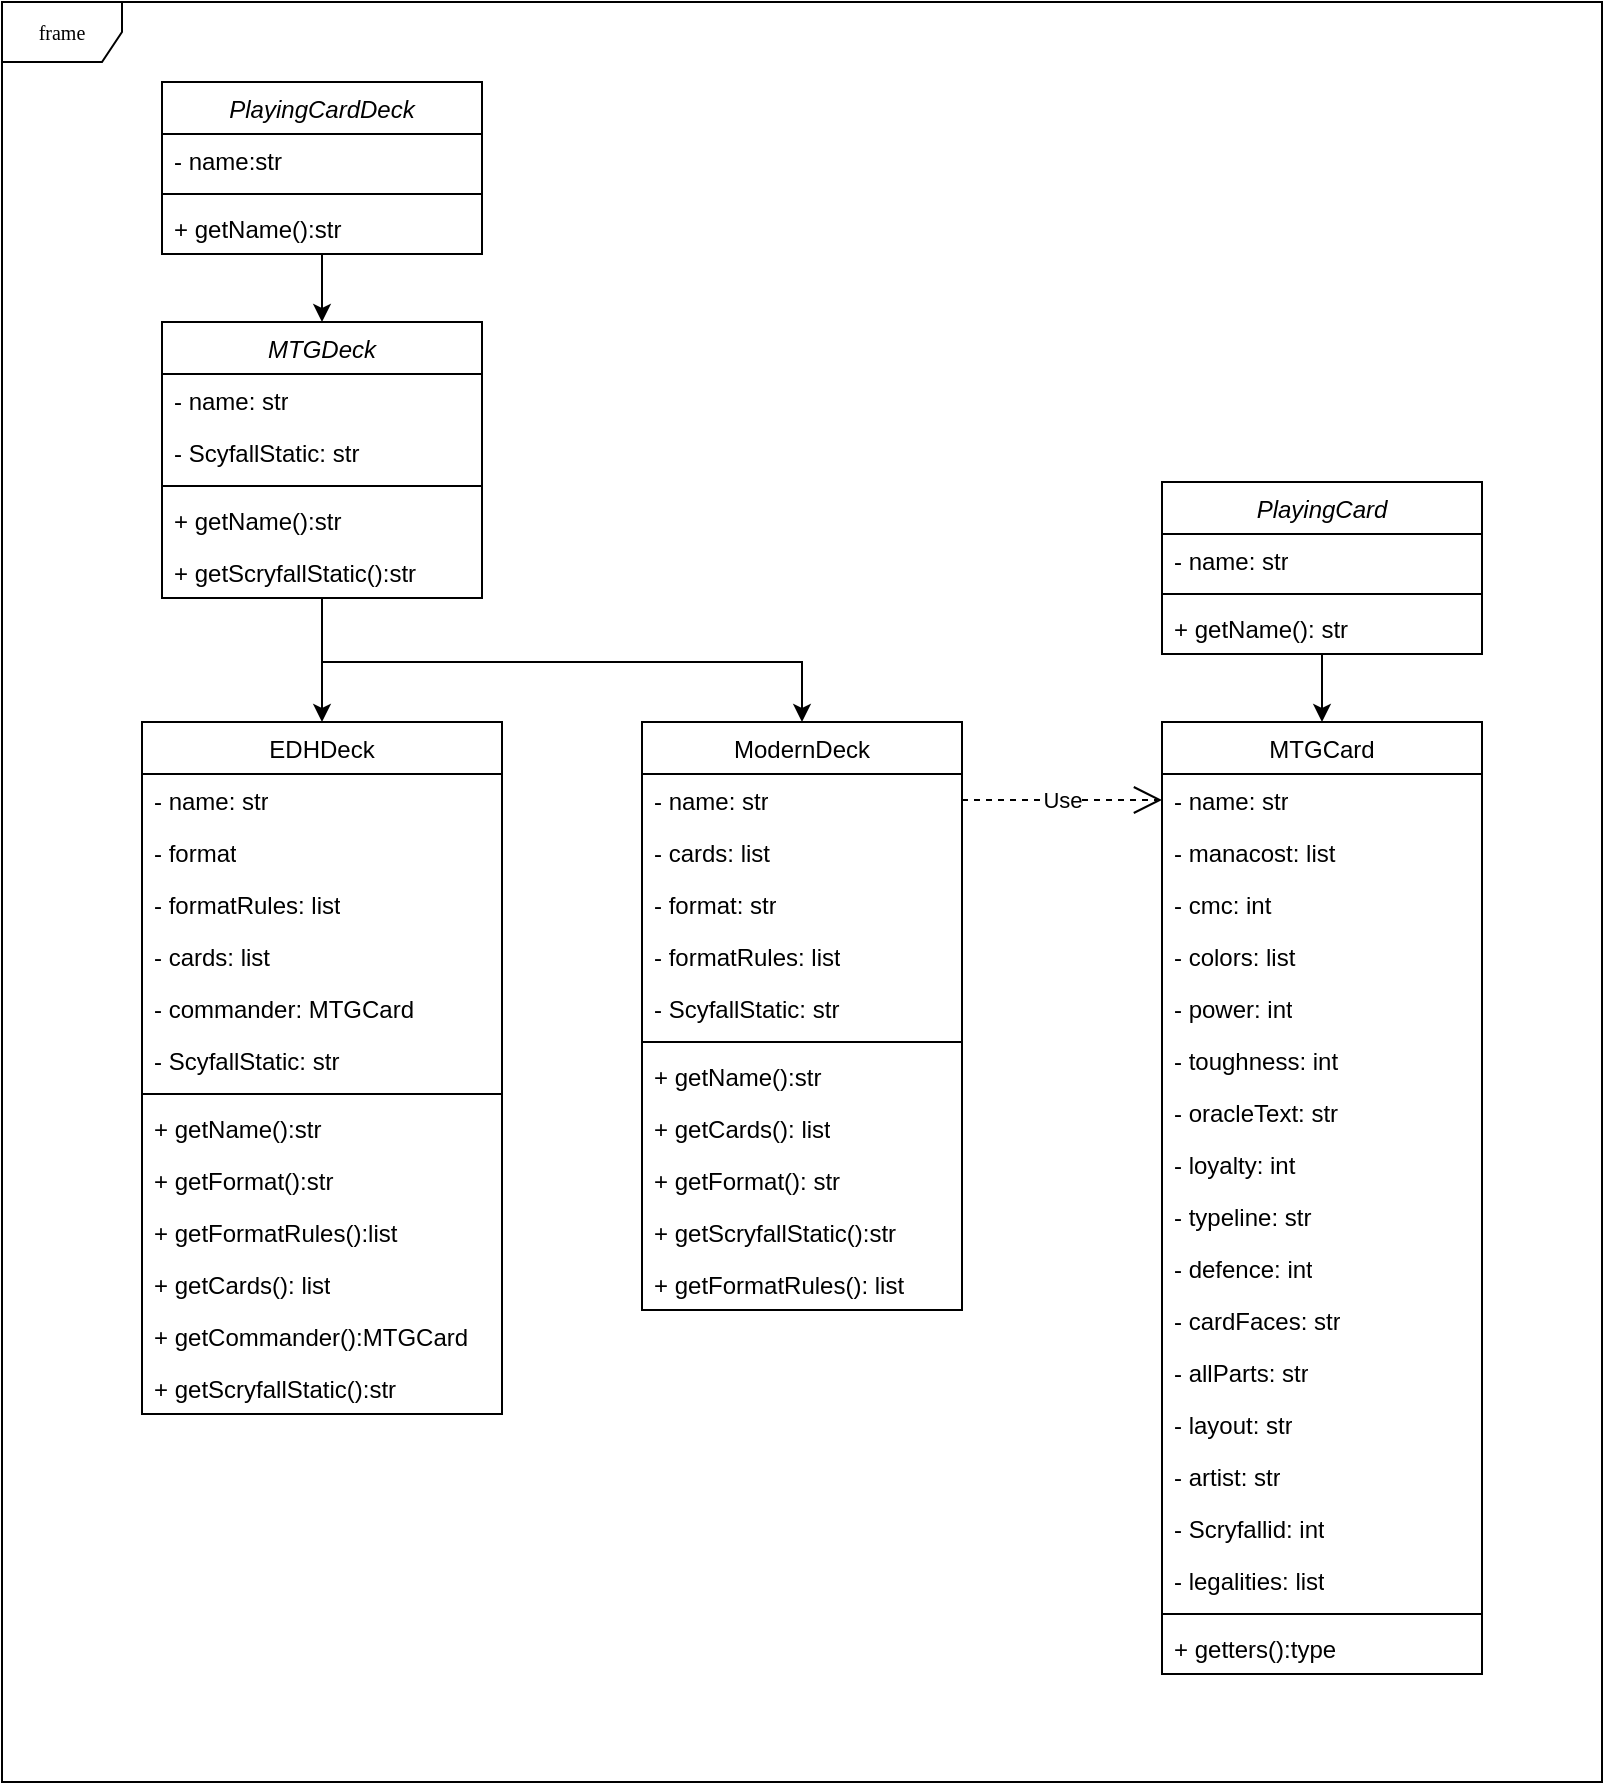 <mxfile version="26.2.2">
  <diagram name="Page-1" id="c4acf3e9-155e-7222-9cf6-157b1a14988f">
    <mxGraphModel dx="910" dy="761" grid="1" gridSize="10" guides="1" tooltips="1" connect="1" arrows="1" fold="1" page="1" pageScale="1" pageWidth="850" pageHeight="1100" background="none" math="0" shadow="0">
      <root>
        <mxCell id="0" />
        <mxCell id="1" parent="0" />
        <mxCell id="17acba5748e5396b-1" value="frame" style="shape=umlFrame;whiteSpace=wrap;html=1;rounded=0;shadow=0;comic=0;labelBackgroundColor=none;strokeWidth=1;fontFamily=Verdana;fontSize=10;align=center;" parent="1" vertex="1">
          <mxGeometry y="40" width="800" height="890" as="geometry" />
        </mxCell>
        <mxCell id="5rrmKJDz6aVRcs7-WAq3-39" style="edgeStyle=orthogonalEdgeStyle;rounded=0;orthogonalLoop=1;jettySize=auto;html=1;entryX=0.5;entryY=0;entryDx=0;entryDy=0;" edge="1" parent="1" source="5rrmKJDz6aVRcs7-WAq3-26" target="5rrmKJDz6aVRcs7-WAq3-32">
          <mxGeometry relative="1" as="geometry" />
        </mxCell>
        <mxCell id="5rrmKJDz6aVRcs7-WAq3-26" value="&lt;i style=&quot;font-weight: normal;&quot;&gt;PlayingCardDeck&lt;/i&gt;" style="swimlane;fontStyle=1;align=center;verticalAlign=top;childLayout=stackLayout;horizontal=1;startSize=26;horizontalStack=0;resizeParent=1;resizeParentMax=0;resizeLast=0;collapsible=1;marginBottom=0;whiteSpace=wrap;html=1;" vertex="1" parent="1">
          <mxGeometry x="80" y="80" width="160" height="86" as="geometry" />
        </mxCell>
        <mxCell id="5rrmKJDz6aVRcs7-WAq3-27" value="- name:str" style="text;strokeColor=none;fillColor=none;align=left;verticalAlign=top;spacingLeft=4;spacingRight=4;overflow=hidden;rotatable=0;points=[[0,0.5],[1,0.5]];portConstraint=eastwest;whiteSpace=wrap;html=1;" vertex="1" parent="5rrmKJDz6aVRcs7-WAq3-26">
          <mxGeometry y="26" width="160" height="26" as="geometry" />
        </mxCell>
        <mxCell id="5rrmKJDz6aVRcs7-WAq3-28" value="" style="line;strokeWidth=1;fillColor=none;align=left;verticalAlign=middle;spacingTop=-1;spacingLeft=3;spacingRight=3;rotatable=0;labelPosition=right;points=[];portConstraint=eastwest;strokeColor=inherit;" vertex="1" parent="5rrmKJDz6aVRcs7-WAq3-26">
          <mxGeometry y="52" width="160" height="8" as="geometry" />
        </mxCell>
        <mxCell id="5rrmKJDz6aVRcs7-WAq3-29" value="+ getName():str" style="text;strokeColor=none;fillColor=none;align=left;verticalAlign=top;spacingLeft=4;spacingRight=4;overflow=hidden;rotatable=0;points=[[0,0.5],[1,0.5]];portConstraint=eastwest;whiteSpace=wrap;html=1;" vertex="1" parent="5rrmKJDz6aVRcs7-WAq3-26">
          <mxGeometry y="60" width="160" height="26" as="geometry" />
        </mxCell>
        <mxCell id="5rrmKJDz6aVRcs7-WAq3-67" style="edgeStyle=orthogonalEdgeStyle;rounded=0;orthogonalLoop=1;jettySize=auto;html=1;" edge="1" parent="1" source="5rrmKJDz6aVRcs7-WAq3-32" target="5rrmKJDz6aVRcs7-WAq3-56">
          <mxGeometry relative="1" as="geometry">
            <Array as="points">
              <mxPoint x="160" y="370" />
              <mxPoint x="400" y="370" />
            </Array>
          </mxGeometry>
        </mxCell>
        <mxCell id="5rrmKJDz6aVRcs7-WAq3-68" style="edgeStyle=orthogonalEdgeStyle;rounded=0;orthogonalLoop=1;jettySize=auto;html=1;entryX=0.5;entryY=0;entryDx=0;entryDy=0;" edge="1" parent="1" source="5rrmKJDz6aVRcs7-WAq3-32" target="5rrmKJDz6aVRcs7-WAq3-42">
          <mxGeometry relative="1" as="geometry" />
        </mxCell>
        <mxCell id="5rrmKJDz6aVRcs7-WAq3-32" value="&lt;i style=&quot;font-weight: normal;&quot;&gt;MTGDeck&lt;/i&gt;" style="swimlane;fontStyle=1;align=center;verticalAlign=top;childLayout=stackLayout;horizontal=1;startSize=26;horizontalStack=0;resizeParent=1;resizeParentMax=0;resizeLast=0;collapsible=1;marginBottom=0;whiteSpace=wrap;html=1;" vertex="1" parent="1">
          <mxGeometry x="80" y="200" width="160" height="138" as="geometry" />
        </mxCell>
        <mxCell id="5rrmKJDz6aVRcs7-WAq3-37" value="- name: str" style="text;strokeColor=none;fillColor=none;align=left;verticalAlign=top;spacingLeft=4;spacingRight=4;overflow=hidden;rotatable=0;points=[[0,0.5],[1,0.5]];portConstraint=eastwest;whiteSpace=wrap;html=1;" vertex="1" parent="5rrmKJDz6aVRcs7-WAq3-32">
          <mxGeometry y="26" width="160" height="26" as="geometry" />
        </mxCell>
        <mxCell id="5rrmKJDz6aVRcs7-WAq3-33" value="- ScyfallStatic: str" style="text;strokeColor=none;fillColor=none;align=left;verticalAlign=top;spacingLeft=4;spacingRight=4;overflow=hidden;rotatable=0;points=[[0,0.5],[1,0.5]];portConstraint=eastwest;whiteSpace=wrap;html=1;" vertex="1" parent="5rrmKJDz6aVRcs7-WAq3-32">
          <mxGeometry y="52" width="160" height="26" as="geometry" />
        </mxCell>
        <mxCell id="5rrmKJDz6aVRcs7-WAq3-34" value="" style="line;strokeWidth=1;fillColor=none;align=left;verticalAlign=middle;spacingTop=-1;spacingLeft=3;spacingRight=3;rotatable=0;labelPosition=right;points=[];portConstraint=eastwest;strokeColor=inherit;" vertex="1" parent="5rrmKJDz6aVRcs7-WAq3-32">
          <mxGeometry y="78" width="160" height="8" as="geometry" />
        </mxCell>
        <mxCell id="5rrmKJDz6aVRcs7-WAq3-40" value="+ getName():str" style="text;strokeColor=none;fillColor=none;align=left;verticalAlign=top;spacingLeft=4;spacingRight=4;overflow=hidden;rotatable=0;points=[[0,0.5],[1,0.5]];portConstraint=eastwest;whiteSpace=wrap;html=1;" vertex="1" parent="5rrmKJDz6aVRcs7-WAq3-32">
          <mxGeometry y="86" width="160" height="26" as="geometry" />
        </mxCell>
        <mxCell id="5rrmKJDz6aVRcs7-WAq3-35" value="+ getScryfallStatic():str" style="text;strokeColor=none;fillColor=none;align=left;verticalAlign=top;spacingLeft=4;spacingRight=4;overflow=hidden;rotatable=0;points=[[0,0.5],[1,0.5]];portConstraint=eastwest;whiteSpace=wrap;html=1;" vertex="1" parent="5rrmKJDz6aVRcs7-WAq3-32">
          <mxGeometry y="112" width="160" height="26" as="geometry" />
        </mxCell>
        <mxCell id="5rrmKJDz6aVRcs7-WAq3-42" value="&lt;span style=&quot;font-weight: normal;&quot;&gt;EDHDeck&lt;/span&gt;" style="swimlane;fontStyle=1;align=center;verticalAlign=top;childLayout=stackLayout;horizontal=1;startSize=26;horizontalStack=0;resizeParent=1;resizeParentMax=0;resizeLast=0;collapsible=1;marginBottom=0;whiteSpace=wrap;html=1;" vertex="1" parent="1">
          <mxGeometry x="70" y="400" width="180" height="346" as="geometry" />
        </mxCell>
        <mxCell id="5rrmKJDz6aVRcs7-WAq3-43" value="- name: str" style="text;strokeColor=none;fillColor=none;align=left;verticalAlign=top;spacingLeft=4;spacingRight=4;overflow=hidden;rotatable=0;points=[[0,0.5],[1,0.5]];portConstraint=eastwest;whiteSpace=wrap;html=1;" vertex="1" parent="5rrmKJDz6aVRcs7-WAq3-42">
          <mxGeometry y="26" width="180" height="26" as="geometry" />
        </mxCell>
        <mxCell id="5rrmKJDz6aVRcs7-WAq3-49" value="- format" style="text;strokeColor=none;fillColor=none;align=left;verticalAlign=top;spacingLeft=4;spacingRight=4;overflow=hidden;rotatable=0;points=[[0,0.5],[1,0.5]];portConstraint=eastwest;whiteSpace=wrap;html=1;" vertex="1" parent="5rrmKJDz6aVRcs7-WAq3-42">
          <mxGeometry y="52" width="180" height="26" as="geometry" />
        </mxCell>
        <mxCell id="5rrmKJDz6aVRcs7-WAq3-63" value="- formatRules: list" style="text;strokeColor=none;fillColor=none;align=left;verticalAlign=top;spacingLeft=4;spacingRight=4;overflow=hidden;rotatable=0;points=[[0,0.5],[1,0.5]];portConstraint=eastwest;whiteSpace=wrap;html=1;" vertex="1" parent="5rrmKJDz6aVRcs7-WAq3-42">
          <mxGeometry y="78" width="180" height="26" as="geometry" />
        </mxCell>
        <mxCell id="5rrmKJDz6aVRcs7-WAq3-48" value="- cards: list" style="text;strokeColor=none;fillColor=none;align=left;verticalAlign=top;spacingLeft=4;spacingRight=4;overflow=hidden;rotatable=0;points=[[0,0.5],[1,0.5]];portConstraint=eastwest;whiteSpace=wrap;html=1;" vertex="1" parent="5rrmKJDz6aVRcs7-WAq3-42">
          <mxGeometry y="104" width="180" height="26" as="geometry" />
        </mxCell>
        <mxCell id="5rrmKJDz6aVRcs7-WAq3-54" value="- commander: MTGCard" style="text;strokeColor=none;fillColor=none;align=left;verticalAlign=top;spacingLeft=4;spacingRight=4;overflow=hidden;rotatable=0;points=[[0,0.5],[1,0.5]];portConstraint=eastwest;whiteSpace=wrap;html=1;" vertex="1" parent="5rrmKJDz6aVRcs7-WAq3-42">
          <mxGeometry y="130" width="180" height="26" as="geometry" />
        </mxCell>
        <mxCell id="5rrmKJDz6aVRcs7-WAq3-44" value="- ScyfallStatic: str" style="text;strokeColor=none;fillColor=none;align=left;verticalAlign=top;spacingLeft=4;spacingRight=4;overflow=hidden;rotatable=0;points=[[0,0.5],[1,0.5]];portConstraint=eastwest;whiteSpace=wrap;html=1;" vertex="1" parent="5rrmKJDz6aVRcs7-WAq3-42">
          <mxGeometry y="156" width="180" height="26" as="geometry" />
        </mxCell>
        <mxCell id="5rrmKJDz6aVRcs7-WAq3-45" value="" style="line;strokeWidth=1;fillColor=none;align=left;verticalAlign=middle;spacingTop=-1;spacingLeft=3;spacingRight=3;rotatable=0;labelPosition=right;points=[];portConstraint=eastwest;strokeColor=inherit;" vertex="1" parent="5rrmKJDz6aVRcs7-WAq3-42">
          <mxGeometry y="182" width="180" height="8" as="geometry" />
        </mxCell>
        <mxCell id="5rrmKJDz6aVRcs7-WAq3-46" value="+ getName():str" style="text;strokeColor=none;fillColor=none;align=left;verticalAlign=top;spacingLeft=4;spacingRight=4;overflow=hidden;rotatable=0;points=[[0,0.5],[1,0.5]];portConstraint=eastwest;whiteSpace=wrap;html=1;" vertex="1" parent="5rrmKJDz6aVRcs7-WAq3-42">
          <mxGeometry y="190" width="180" height="26" as="geometry" />
        </mxCell>
        <mxCell id="5rrmKJDz6aVRcs7-WAq3-52" value="+ getFormat():str" style="text;strokeColor=none;fillColor=none;align=left;verticalAlign=top;spacingLeft=4;spacingRight=4;overflow=hidden;rotatable=0;points=[[0,0.5],[1,0.5]];portConstraint=eastwest;whiteSpace=wrap;html=1;" vertex="1" parent="5rrmKJDz6aVRcs7-WAq3-42">
          <mxGeometry y="216" width="180" height="26" as="geometry" />
        </mxCell>
        <mxCell id="5rrmKJDz6aVRcs7-WAq3-53" value="+ getFormatRules():list" style="text;strokeColor=none;fillColor=none;align=left;verticalAlign=top;spacingLeft=4;spacingRight=4;overflow=hidden;rotatable=0;points=[[0,0.5],[1,0.5]];portConstraint=eastwest;whiteSpace=wrap;html=1;" vertex="1" parent="5rrmKJDz6aVRcs7-WAq3-42">
          <mxGeometry y="242" width="180" height="26" as="geometry" />
        </mxCell>
        <mxCell id="5rrmKJDz6aVRcs7-WAq3-51" value="+ getCards(): list" style="text;strokeColor=none;fillColor=none;align=left;verticalAlign=top;spacingLeft=4;spacingRight=4;overflow=hidden;rotatable=0;points=[[0,0.5],[1,0.5]];portConstraint=eastwest;whiteSpace=wrap;html=1;" vertex="1" parent="5rrmKJDz6aVRcs7-WAq3-42">
          <mxGeometry y="268" width="180" height="26" as="geometry" />
        </mxCell>
        <mxCell id="5rrmKJDz6aVRcs7-WAq3-55" value="+ getCommander():MTGCard" style="text;strokeColor=none;fillColor=none;align=left;verticalAlign=top;spacingLeft=4;spacingRight=4;overflow=hidden;rotatable=0;points=[[0,0.5],[1,0.5]];portConstraint=eastwest;whiteSpace=wrap;html=1;" vertex="1" parent="5rrmKJDz6aVRcs7-WAq3-42">
          <mxGeometry y="294" width="180" height="26" as="geometry" />
        </mxCell>
        <mxCell id="5rrmKJDz6aVRcs7-WAq3-47" value="+ getScryfallStatic():str" style="text;strokeColor=none;fillColor=none;align=left;verticalAlign=top;spacingLeft=4;spacingRight=4;overflow=hidden;rotatable=0;points=[[0,0.5],[1,0.5]];portConstraint=eastwest;whiteSpace=wrap;html=1;" vertex="1" parent="5rrmKJDz6aVRcs7-WAq3-42">
          <mxGeometry y="320" width="180" height="26" as="geometry" />
        </mxCell>
        <mxCell id="5rrmKJDz6aVRcs7-WAq3-56" value="&lt;span style=&quot;font-weight: normal;&quot;&gt;ModernDeck&lt;/span&gt;" style="swimlane;fontStyle=1;align=center;verticalAlign=top;childLayout=stackLayout;horizontal=1;startSize=26;horizontalStack=0;resizeParent=1;resizeParentMax=0;resizeLast=0;collapsible=1;marginBottom=0;whiteSpace=wrap;html=1;" vertex="1" parent="1">
          <mxGeometry x="320" y="400" width="160" height="294" as="geometry" />
        </mxCell>
        <mxCell id="5rrmKJDz6aVRcs7-WAq3-57" value="- name: str" style="text;strokeColor=none;fillColor=none;align=left;verticalAlign=top;spacingLeft=4;spacingRight=4;overflow=hidden;rotatable=0;points=[[0,0.5],[1,0.5]];portConstraint=eastwest;whiteSpace=wrap;html=1;" vertex="1" parent="5rrmKJDz6aVRcs7-WAq3-56">
          <mxGeometry y="26" width="160" height="26" as="geometry" />
        </mxCell>
        <mxCell id="5rrmKJDz6aVRcs7-WAq3-65" value="- cards: list" style="text;strokeColor=none;fillColor=none;align=left;verticalAlign=top;spacingLeft=4;spacingRight=4;overflow=hidden;rotatable=0;points=[[0,0.5],[1,0.5]];portConstraint=eastwest;whiteSpace=wrap;html=1;" vertex="1" parent="5rrmKJDz6aVRcs7-WAq3-56">
          <mxGeometry y="52" width="160" height="26" as="geometry" />
        </mxCell>
        <mxCell id="5rrmKJDz6aVRcs7-WAq3-62" value="- format: str" style="text;strokeColor=none;fillColor=none;align=left;verticalAlign=top;spacingLeft=4;spacingRight=4;overflow=hidden;rotatable=0;points=[[0,0.5],[1,0.5]];portConstraint=eastwest;whiteSpace=wrap;html=1;" vertex="1" parent="5rrmKJDz6aVRcs7-WAq3-56">
          <mxGeometry y="78" width="160" height="26" as="geometry" />
        </mxCell>
        <mxCell id="5rrmKJDz6aVRcs7-WAq3-64" value="- formatRules: list" style="text;strokeColor=none;fillColor=none;align=left;verticalAlign=top;spacingLeft=4;spacingRight=4;overflow=hidden;rotatable=0;points=[[0,0.5],[1,0.5]];portConstraint=eastwest;whiteSpace=wrap;html=1;" vertex="1" parent="5rrmKJDz6aVRcs7-WAq3-56">
          <mxGeometry y="104" width="160" height="26" as="geometry" />
        </mxCell>
        <mxCell id="5rrmKJDz6aVRcs7-WAq3-58" value="- ScyfallStatic: str" style="text;strokeColor=none;fillColor=none;align=left;verticalAlign=top;spacingLeft=4;spacingRight=4;overflow=hidden;rotatable=0;points=[[0,0.5],[1,0.5]];portConstraint=eastwest;whiteSpace=wrap;html=1;" vertex="1" parent="5rrmKJDz6aVRcs7-WAq3-56">
          <mxGeometry y="130" width="160" height="26" as="geometry" />
        </mxCell>
        <mxCell id="5rrmKJDz6aVRcs7-WAq3-59" value="" style="line;strokeWidth=1;fillColor=none;align=left;verticalAlign=middle;spacingTop=-1;spacingLeft=3;spacingRight=3;rotatable=0;labelPosition=right;points=[];portConstraint=eastwest;strokeColor=inherit;" vertex="1" parent="5rrmKJDz6aVRcs7-WAq3-56">
          <mxGeometry y="156" width="160" height="8" as="geometry" />
        </mxCell>
        <mxCell id="5rrmKJDz6aVRcs7-WAq3-60" value="+ getName():str" style="text;strokeColor=none;fillColor=none;align=left;verticalAlign=top;spacingLeft=4;spacingRight=4;overflow=hidden;rotatable=0;points=[[0,0.5],[1,0.5]];portConstraint=eastwest;whiteSpace=wrap;html=1;" vertex="1" parent="5rrmKJDz6aVRcs7-WAq3-56">
          <mxGeometry y="164" width="160" height="26" as="geometry" />
        </mxCell>
        <mxCell id="5rrmKJDz6aVRcs7-WAq3-69" value="+ getCards(): list" style="text;strokeColor=none;fillColor=none;align=left;verticalAlign=top;spacingLeft=4;spacingRight=4;overflow=hidden;rotatable=0;points=[[0,0.5],[1,0.5]];portConstraint=eastwest;whiteSpace=wrap;html=1;" vertex="1" parent="5rrmKJDz6aVRcs7-WAq3-56">
          <mxGeometry y="190" width="160" height="26" as="geometry" />
        </mxCell>
        <mxCell id="5rrmKJDz6aVRcs7-WAq3-70" value="+ getFormat(): str" style="text;strokeColor=none;fillColor=none;align=left;verticalAlign=top;spacingLeft=4;spacingRight=4;overflow=hidden;rotatable=0;points=[[0,0.5],[1,0.5]];portConstraint=eastwest;whiteSpace=wrap;html=1;" vertex="1" parent="5rrmKJDz6aVRcs7-WAq3-56">
          <mxGeometry y="216" width="160" height="26" as="geometry" />
        </mxCell>
        <mxCell id="5rrmKJDz6aVRcs7-WAq3-61" value="+ getScryfallStatic():str" style="text;strokeColor=none;fillColor=none;align=left;verticalAlign=top;spacingLeft=4;spacingRight=4;overflow=hidden;rotatable=0;points=[[0,0.5],[1,0.5]];portConstraint=eastwest;whiteSpace=wrap;html=1;" vertex="1" parent="5rrmKJDz6aVRcs7-WAq3-56">
          <mxGeometry y="242" width="160" height="26" as="geometry" />
        </mxCell>
        <mxCell id="5rrmKJDz6aVRcs7-WAq3-71" value="+ getFormatRules(): list" style="text;strokeColor=none;fillColor=none;align=left;verticalAlign=top;spacingLeft=4;spacingRight=4;overflow=hidden;rotatable=0;points=[[0,0.5],[1,0.5]];portConstraint=eastwest;whiteSpace=wrap;html=1;" vertex="1" parent="5rrmKJDz6aVRcs7-WAq3-56">
          <mxGeometry y="268" width="160" height="26" as="geometry" />
        </mxCell>
        <mxCell id="5rrmKJDz6aVRcs7-WAq3-84" style="edgeStyle=orthogonalEdgeStyle;rounded=0;orthogonalLoop=1;jettySize=auto;html=1;entryX=0.5;entryY=0;entryDx=0;entryDy=0;" edge="1" parent="1" source="5rrmKJDz6aVRcs7-WAq3-73" target="5rrmKJDz6aVRcs7-WAq3-77">
          <mxGeometry relative="1" as="geometry" />
        </mxCell>
        <mxCell id="5rrmKJDz6aVRcs7-WAq3-73" value="&lt;i style=&quot;font-weight: normal;&quot;&gt;PlayingCard&lt;/i&gt;" style="swimlane;fontStyle=1;align=center;verticalAlign=top;childLayout=stackLayout;horizontal=1;startSize=26;horizontalStack=0;resizeParent=1;resizeParentMax=0;resizeLast=0;collapsible=1;marginBottom=0;whiteSpace=wrap;html=1;" vertex="1" parent="1">
          <mxGeometry x="580" y="280" width="160" height="86" as="geometry" />
        </mxCell>
        <mxCell id="5rrmKJDz6aVRcs7-WAq3-74" value="- name: str" style="text;strokeColor=none;fillColor=none;align=left;verticalAlign=top;spacingLeft=4;spacingRight=4;overflow=hidden;rotatable=0;points=[[0,0.5],[1,0.5]];portConstraint=eastwest;whiteSpace=wrap;html=1;" vertex="1" parent="5rrmKJDz6aVRcs7-WAq3-73">
          <mxGeometry y="26" width="160" height="26" as="geometry" />
        </mxCell>
        <mxCell id="5rrmKJDz6aVRcs7-WAq3-75" value="" style="line;strokeWidth=1;fillColor=none;align=left;verticalAlign=middle;spacingTop=-1;spacingLeft=3;spacingRight=3;rotatable=0;labelPosition=right;points=[];portConstraint=eastwest;strokeColor=inherit;" vertex="1" parent="5rrmKJDz6aVRcs7-WAq3-73">
          <mxGeometry y="52" width="160" height="8" as="geometry" />
        </mxCell>
        <mxCell id="5rrmKJDz6aVRcs7-WAq3-76" value="+ getName(): str" style="text;strokeColor=none;fillColor=none;align=left;verticalAlign=top;spacingLeft=4;spacingRight=4;overflow=hidden;rotatable=0;points=[[0,0.5],[1,0.5]];portConstraint=eastwest;whiteSpace=wrap;html=1;" vertex="1" parent="5rrmKJDz6aVRcs7-WAq3-73">
          <mxGeometry y="60" width="160" height="26" as="geometry" />
        </mxCell>
        <mxCell id="5rrmKJDz6aVRcs7-WAq3-77" value="&lt;span style=&quot;font-weight: normal;&quot;&gt;MTGCard&lt;/span&gt;" style="swimlane;fontStyle=1;align=center;verticalAlign=top;childLayout=stackLayout;horizontal=1;startSize=26;horizontalStack=0;resizeParent=1;resizeParentMax=0;resizeLast=0;collapsible=1;marginBottom=0;whiteSpace=wrap;html=1;" vertex="1" parent="1">
          <mxGeometry x="580" y="400" width="160" height="476" as="geometry" />
        </mxCell>
        <mxCell id="5rrmKJDz6aVRcs7-WAq3-78" value="- name: str" style="text;strokeColor=none;fillColor=none;align=left;verticalAlign=top;spacingLeft=4;spacingRight=4;overflow=hidden;rotatable=0;points=[[0,0.5],[1,0.5]];portConstraint=eastwest;whiteSpace=wrap;html=1;" vertex="1" parent="5rrmKJDz6aVRcs7-WAq3-77">
          <mxGeometry y="26" width="160" height="26" as="geometry" />
        </mxCell>
        <mxCell id="5rrmKJDz6aVRcs7-WAq3-97" value="- manacost: list" style="text;strokeColor=none;fillColor=none;align=left;verticalAlign=top;spacingLeft=4;spacingRight=4;overflow=hidden;rotatable=0;points=[[0,0.5],[1,0.5]];portConstraint=eastwest;whiteSpace=wrap;html=1;" vertex="1" parent="5rrmKJDz6aVRcs7-WAq3-77">
          <mxGeometry y="52" width="160" height="26" as="geometry" />
        </mxCell>
        <mxCell id="5rrmKJDz6aVRcs7-WAq3-87" value="- cmc: int" style="text;strokeColor=none;fillColor=none;align=left;verticalAlign=top;spacingLeft=4;spacingRight=4;overflow=hidden;rotatable=0;points=[[0,0.5],[1,0.5]];portConstraint=eastwest;whiteSpace=wrap;html=1;" vertex="1" parent="5rrmKJDz6aVRcs7-WAq3-77">
          <mxGeometry y="78" width="160" height="26" as="geometry" />
        </mxCell>
        <mxCell id="5rrmKJDz6aVRcs7-WAq3-88" value="- colors: list" style="text;strokeColor=none;fillColor=none;align=left;verticalAlign=top;spacingLeft=4;spacingRight=4;overflow=hidden;rotatable=0;points=[[0,0.5],[1,0.5]];portConstraint=eastwest;whiteSpace=wrap;html=1;" vertex="1" parent="5rrmKJDz6aVRcs7-WAq3-77">
          <mxGeometry y="104" width="160" height="26" as="geometry" />
        </mxCell>
        <mxCell id="5rrmKJDz6aVRcs7-WAq3-98" value="- power: int" style="text;strokeColor=none;fillColor=none;align=left;verticalAlign=top;spacingLeft=4;spacingRight=4;overflow=hidden;rotatable=0;points=[[0,0.5],[1,0.5]];portConstraint=eastwest;whiteSpace=wrap;html=1;" vertex="1" parent="5rrmKJDz6aVRcs7-WAq3-77">
          <mxGeometry y="130" width="160" height="26" as="geometry" />
        </mxCell>
        <mxCell id="5rrmKJDz6aVRcs7-WAq3-99" value="- toughness: int" style="text;strokeColor=none;fillColor=none;align=left;verticalAlign=top;spacingLeft=4;spacingRight=4;overflow=hidden;rotatable=0;points=[[0,0.5],[1,0.5]];portConstraint=eastwest;whiteSpace=wrap;html=1;" vertex="1" parent="5rrmKJDz6aVRcs7-WAq3-77">
          <mxGeometry y="156" width="160" height="26" as="geometry" />
        </mxCell>
        <mxCell id="5rrmKJDz6aVRcs7-WAq3-90" value="- oracleText: str" style="text;strokeColor=none;fillColor=none;align=left;verticalAlign=top;spacingLeft=4;spacingRight=4;overflow=hidden;rotatable=0;points=[[0,0.5],[1,0.5]];portConstraint=eastwest;whiteSpace=wrap;html=1;" vertex="1" parent="5rrmKJDz6aVRcs7-WAq3-77">
          <mxGeometry y="182" width="160" height="26" as="geometry" />
        </mxCell>
        <mxCell id="5rrmKJDz6aVRcs7-WAq3-95" value="- loyalty: int" style="text;strokeColor=none;fillColor=none;align=left;verticalAlign=top;spacingLeft=4;spacingRight=4;overflow=hidden;rotatable=0;points=[[0,0.5],[1,0.5]];portConstraint=eastwest;whiteSpace=wrap;html=1;" vertex="1" parent="5rrmKJDz6aVRcs7-WAq3-77">
          <mxGeometry y="208" width="160" height="26" as="geometry" />
        </mxCell>
        <mxCell id="5rrmKJDz6aVRcs7-WAq3-89" value="- typeline: str" style="text;strokeColor=none;fillColor=none;align=left;verticalAlign=top;spacingLeft=4;spacingRight=4;overflow=hidden;rotatable=0;points=[[0,0.5],[1,0.5]];portConstraint=eastwest;whiteSpace=wrap;html=1;" vertex="1" parent="5rrmKJDz6aVRcs7-WAq3-77">
          <mxGeometry y="234" width="160" height="26" as="geometry" />
        </mxCell>
        <mxCell id="5rrmKJDz6aVRcs7-WAq3-94" value="- defence: int" style="text;strokeColor=none;fillColor=none;align=left;verticalAlign=top;spacingLeft=4;spacingRight=4;overflow=hidden;rotatable=0;points=[[0,0.5],[1,0.5]];portConstraint=eastwest;whiteSpace=wrap;html=1;" vertex="1" parent="5rrmKJDz6aVRcs7-WAq3-77">
          <mxGeometry y="260" width="160" height="26" as="geometry" />
        </mxCell>
        <mxCell id="5rrmKJDz6aVRcs7-WAq3-93" value="- cardFaces: str" style="text;strokeColor=none;fillColor=none;align=left;verticalAlign=top;spacingLeft=4;spacingRight=4;overflow=hidden;rotatable=0;points=[[0,0.5],[1,0.5]];portConstraint=eastwest;whiteSpace=wrap;html=1;" vertex="1" parent="5rrmKJDz6aVRcs7-WAq3-77">
          <mxGeometry y="286" width="160" height="26" as="geometry" />
        </mxCell>
        <mxCell id="5rrmKJDz6aVRcs7-WAq3-92" value="- allParts: str" style="text;strokeColor=none;fillColor=none;align=left;verticalAlign=top;spacingLeft=4;spacingRight=4;overflow=hidden;rotatable=0;points=[[0,0.5],[1,0.5]];portConstraint=eastwest;whiteSpace=wrap;html=1;" vertex="1" parent="5rrmKJDz6aVRcs7-WAq3-77">
          <mxGeometry y="312" width="160" height="26" as="geometry" />
        </mxCell>
        <mxCell id="5rrmKJDz6aVRcs7-WAq3-91" value="- layout: str" style="text;strokeColor=none;fillColor=none;align=left;verticalAlign=top;spacingLeft=4;spacingRight=4;overflow=hidden;rotatable=0;points=[[0,0.5],[1,0.5]];portConstraint=eastwest;whiteSpace=wrap;html=1;" vertex="1" parent="5rrmKJDz6aVRcs7-WAq3-77">
          <mxGeometry y="338" width="160" height="26" as="geometry" />
        </mxCell>
        <mxCell id="5rrmKJDz6aVRcs7-WAq3-86" value="- artist: str" style="text;strokeColor=none;fillColor=none;align=left;verticalAlign=top;spacingLeft=4;spacingRight=4;overflow=hidden;rotatable=0;points=[[0,0.5],[1,0.5]];portConstraint=eastwest;whiteSpace=wrap;html=1;" vertex="1" parent="5rrmKJDz6aVRcs7-WAq3-77">
          <mxGeometry y="364" width="160" height="26" as="geometry" />
        </mxCell>
        <mxCell id="5rrmKJDz6aVRcs7-WAq3-85" value="- Scryfallid: int" style="text;strokeColor=none;fillColor=none;align=left;verticalAlign=top;spacingLeft=4;spacingRight=4;overflow=hidden;rotatable=0;points=[[0,0.5],[1,0.5]];portConstraint=eastwest;whiteSpace=wrap;html=1;" vertex="1" parent="5rrmKJDz6aVRcs7-WAq3-77">
          <mxGeometry y="390" width="160" height="26" as="geometry" />
        </mxCell>
        <mxCell id="5rrmKJDz6aVRcs7-WAq3-96" value="- legalities: list" style="text;strokeColor=none;fillColor=none;align=left;verticalAlign=top;spacingLeft=4;spacingRight=4;overflow=hidden;rotatable=0;points=[[0,0.5],[1,0.5]];portConstraint=eastwest;whiteSpace=wrap;html=1;" vertex="1" parent="5rrmKJDz6aVRcs7-WAq3-77">
          <mxGeometry y="416" width="160" height="26" as="geometry" />
        </mxCell>
        <mxCell id="5rrmKJDz6aVRcs7-WAq3-79" value="" style="line;strokeWidth=1;fillColor=none;align=left;verticalAlign=middle;spacingTop=-1;spacingLeft=3;spacingRight=3;rotatable=0;labelPosition=right;points=[];portConstraint=eastwest;strokeColor=inherit;" vertex="1" parent="5rrmKJDz6aVRcs7-WAq3-77">
          <mxGeometry y="442" width="160" height="8" as="geometry" />
        </mxCell>
        <mxCell id="5rrmKJDz6aVRcs7-WAq3-80" value="+ getters():type" style="text;strokeColor=none;fillColor=none;align=left;verticalAlign=top;spacingLeft=4;spacingRight=4;overflow=hidden;rotatable=0;points=[[0,0.5],[1,0.5]];portConstraint=eastwest;whiteSpace=wrap;html=1;" vertex="1" parent="5rrmKJDz6aVRcs7-WAq3-77">
          <mxGeometry y="450" width="160" height="26" as="geometry" />
        </mxCell>
        <mxCell id="5rrmKJDz6aVRcs7-WAq3-81" value="Use" style="endArrow=open;endSize=12;dashed=1;html=1;rounded=0;exitX=1;exitY=0.5;exitDx=0;exitDy=0;entryX=0;entryY=0.5;entryDx=0;entryDy=0;" edge="1" parent="1" source="5rrmKJDz6aVRcs7-WAq3-57" target="5rrmKJDz6aVRcs7-WAq3-78">
          <mxGeometry width="160" relative="1" as="geometry">
            <mxPoint x="600" y="560" as="sourcePoint" />
            <mxPoint x="760" y="560" as="targetPoint" />
          </mxGeometry>
        </mxCell>
      </root>
    </mxGraphModel>
  </diagram>
</mxfile>
